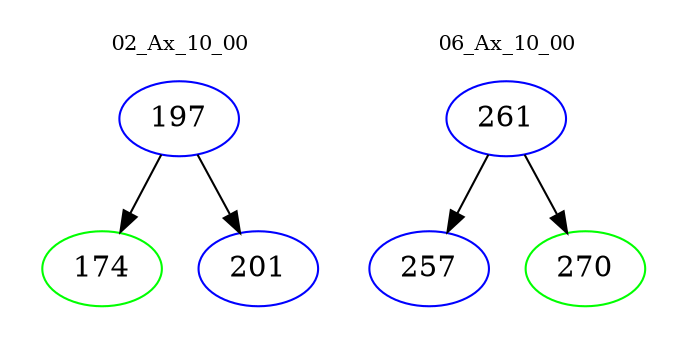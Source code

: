digraph{
subgraph cluster_0 {
color = white
label = "02_Ax_10_00";
fontsize=10;
T0_197 [label="197", color="blue"]
T0_197 -> T0_174 [color="black"]
T0_174 [label="174", color="green"]
T0_197 -> T0_201 [color="black"]
T0_201 [label="201", color="blue"]
}
subgraph cluster_1 {
color = white
label = "06_Ax_10_00";
fontsize=10;
T1_261 [label="261", color="blue"]
T1_261 -> T1_257 [color="black"]
T1_257 [label="257", color="blue"]
T1_261 -> T1_270 [color="black"]
T1_270 [label="270", color="green"]
}
}
